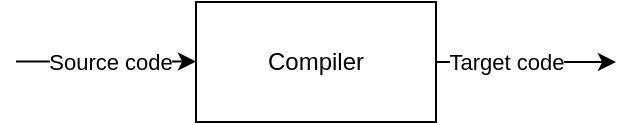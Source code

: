 <mxfile version="24.8.6">
  <diagram name="Page-1" id="VN6KCevPTPbcdpU3X34W">
    <mxGraphModel dx="725" dy="378" grid="1" gridSize="10" guides="1" tooltips="1" connect="1" arrows="1" fold="1" page="1" pageScale="1" pageWidth="850" pageHeight="1100" math="0" shadow="0">
      <root>
        <mxCell id="0" />
        <mxCell id="1" parent="0" />
        <mxCell id="55x5E1RVKpUjASNbMHHj-1" value="Compiler" style="rounded=0;whiteSpace=wrap;html=1;" vertex="1" parent="1">
          <mxGeometry x="360" y="440" width="120" height="60" as="geometry" />
        </mxCell>
        <mxCell id="55x5E1RVKpUjASNbMHHj-4" value="" style="endArrow=classic;html=1;rounded=0;entryX=0.5;entryY=0;entryDx=0;entryDy=0;" edge="1" parent="1">
          <mxGeometry width="50" height="50" relative="1" as="geometry">
            <mxPoint x="270" y="469.79" as="sourcePoint" />
            <mxPoint x="360" y="469.79" as="targetPoint" />
          </mxGeometry>
        </mxCell>
        <mxCell id="55x5E1RVKpUjASNbMHHj-6" value="Source code" style="edgeLabel;html=1;align=center;verticalAlign=middle;resizable=0;points=[];" vertex="1" connectable="0" parent="55x5E1RVKpUjASNbMHHj-4">
          <mxGeometry x="0.033" relative="1" as="geometry">
            <mxPoint as="offset" />
          </mxGeometry>
        </mxCell>
        <mxCell id="55x5E1RVKpUjASNbMHHj-5" value="" style="endArrow=classic;html=1;rounded=0;" edge="1" parent="1">
          <mxGeometry width="50" height="50" relative="1" as="geometry">
            <mxPoint x="480" y="470" as="sourcePoint" />
            <mxPoint x="570" y="470" as="targetPoint" />
          </mxGeometry>
        </mxCell>
        <mxCell id="55x5E1RVKpUjASNbMHHj-7" value="Target code" style="edgeLabel;html=1;align=center;verticalAlign=middle;resizable=0;points=[];" vertex="1" connectable="0" parent="55x5E1RVKpUjASNbMHHj-5">
          <mxGeometry x="-0.229" y="-1" relative="1" as="geometry">
            <mxPoint y="-1" as="offset" />
          </mxGeometry>
        </mxCell>
      </root>
    </mxGraphModel>
  </diagram>
</mxfile>
